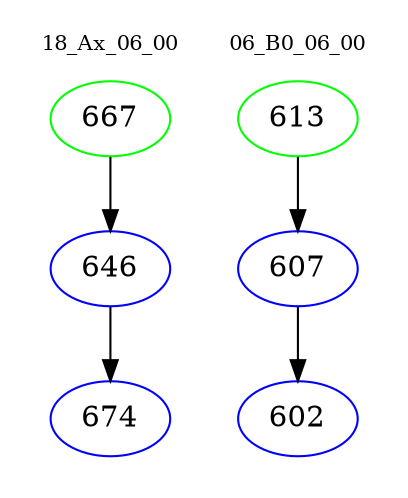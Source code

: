 digraph{
subgraph cluster_0 {
color = white
label = "18_Ax_06_00";
fontsize=10;
T0_667 [label="667", color="green"]
T0_667 -> T0_646 [color="black"]
T0_646 [label="646", color="blue"]
T0_646 -> T0_674 [color="black"]
T0_674 [label="674", color="blue"]
}
subgraph cluster_1 {
color = white
label = "06_B0_06_00";
fontsize=10;
T1_613 [label="613", color="green"]
T1_613 -> T1_607 [color="black"]
T1_607 [label="607", color="blue"]
T1_607 -> T1_602 [color="black"]
T1_602 [label="602", color="blue"]
}
}
